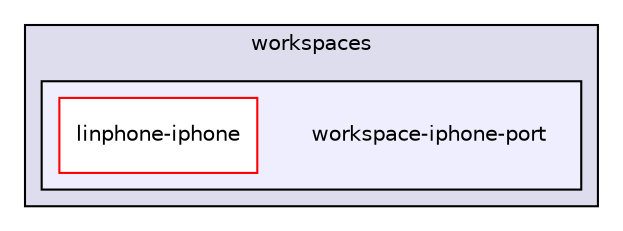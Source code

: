 digraph "workspace-iphone-port" {
  compound=true
  node [ fontsize="10", fontname="Helvetica"];
  edge [ labelfontsize="10", labelfontname="Helvetica"];
  subgraph clusterdir_b858f17e34ed058634411ab8c7d24549 {
    graph [ bgcolor="#ddddee", pencolor="black", label="workspaces" fontname="Helvetica", fontsize="10", URL="dir_b858f17e34ed058634411ab8c7d24549.html"]
  subgraph clusterdir_0b63d9ddac5e0eae8010f03443fa7c42 {
    graph [ bgcolor="#eeeeff", pencolor="black", label="" URL="dir_0b63d9ddac5e0eae8010f03443fa7c42.html"];
    dir_0b63d9ddac5e0eae8010f03443fa7c42 [shape=plaintext label="workspace-iphone-port"];
    dir_70e119ec7732bd017bc188a7129d48ee [shape=box label="linphone-iphone" color="red" fillcolor="white" style="filled" URL="dir_70e119ec7732bd017bc188a7129d48ee.html"];
  }
  }
}
